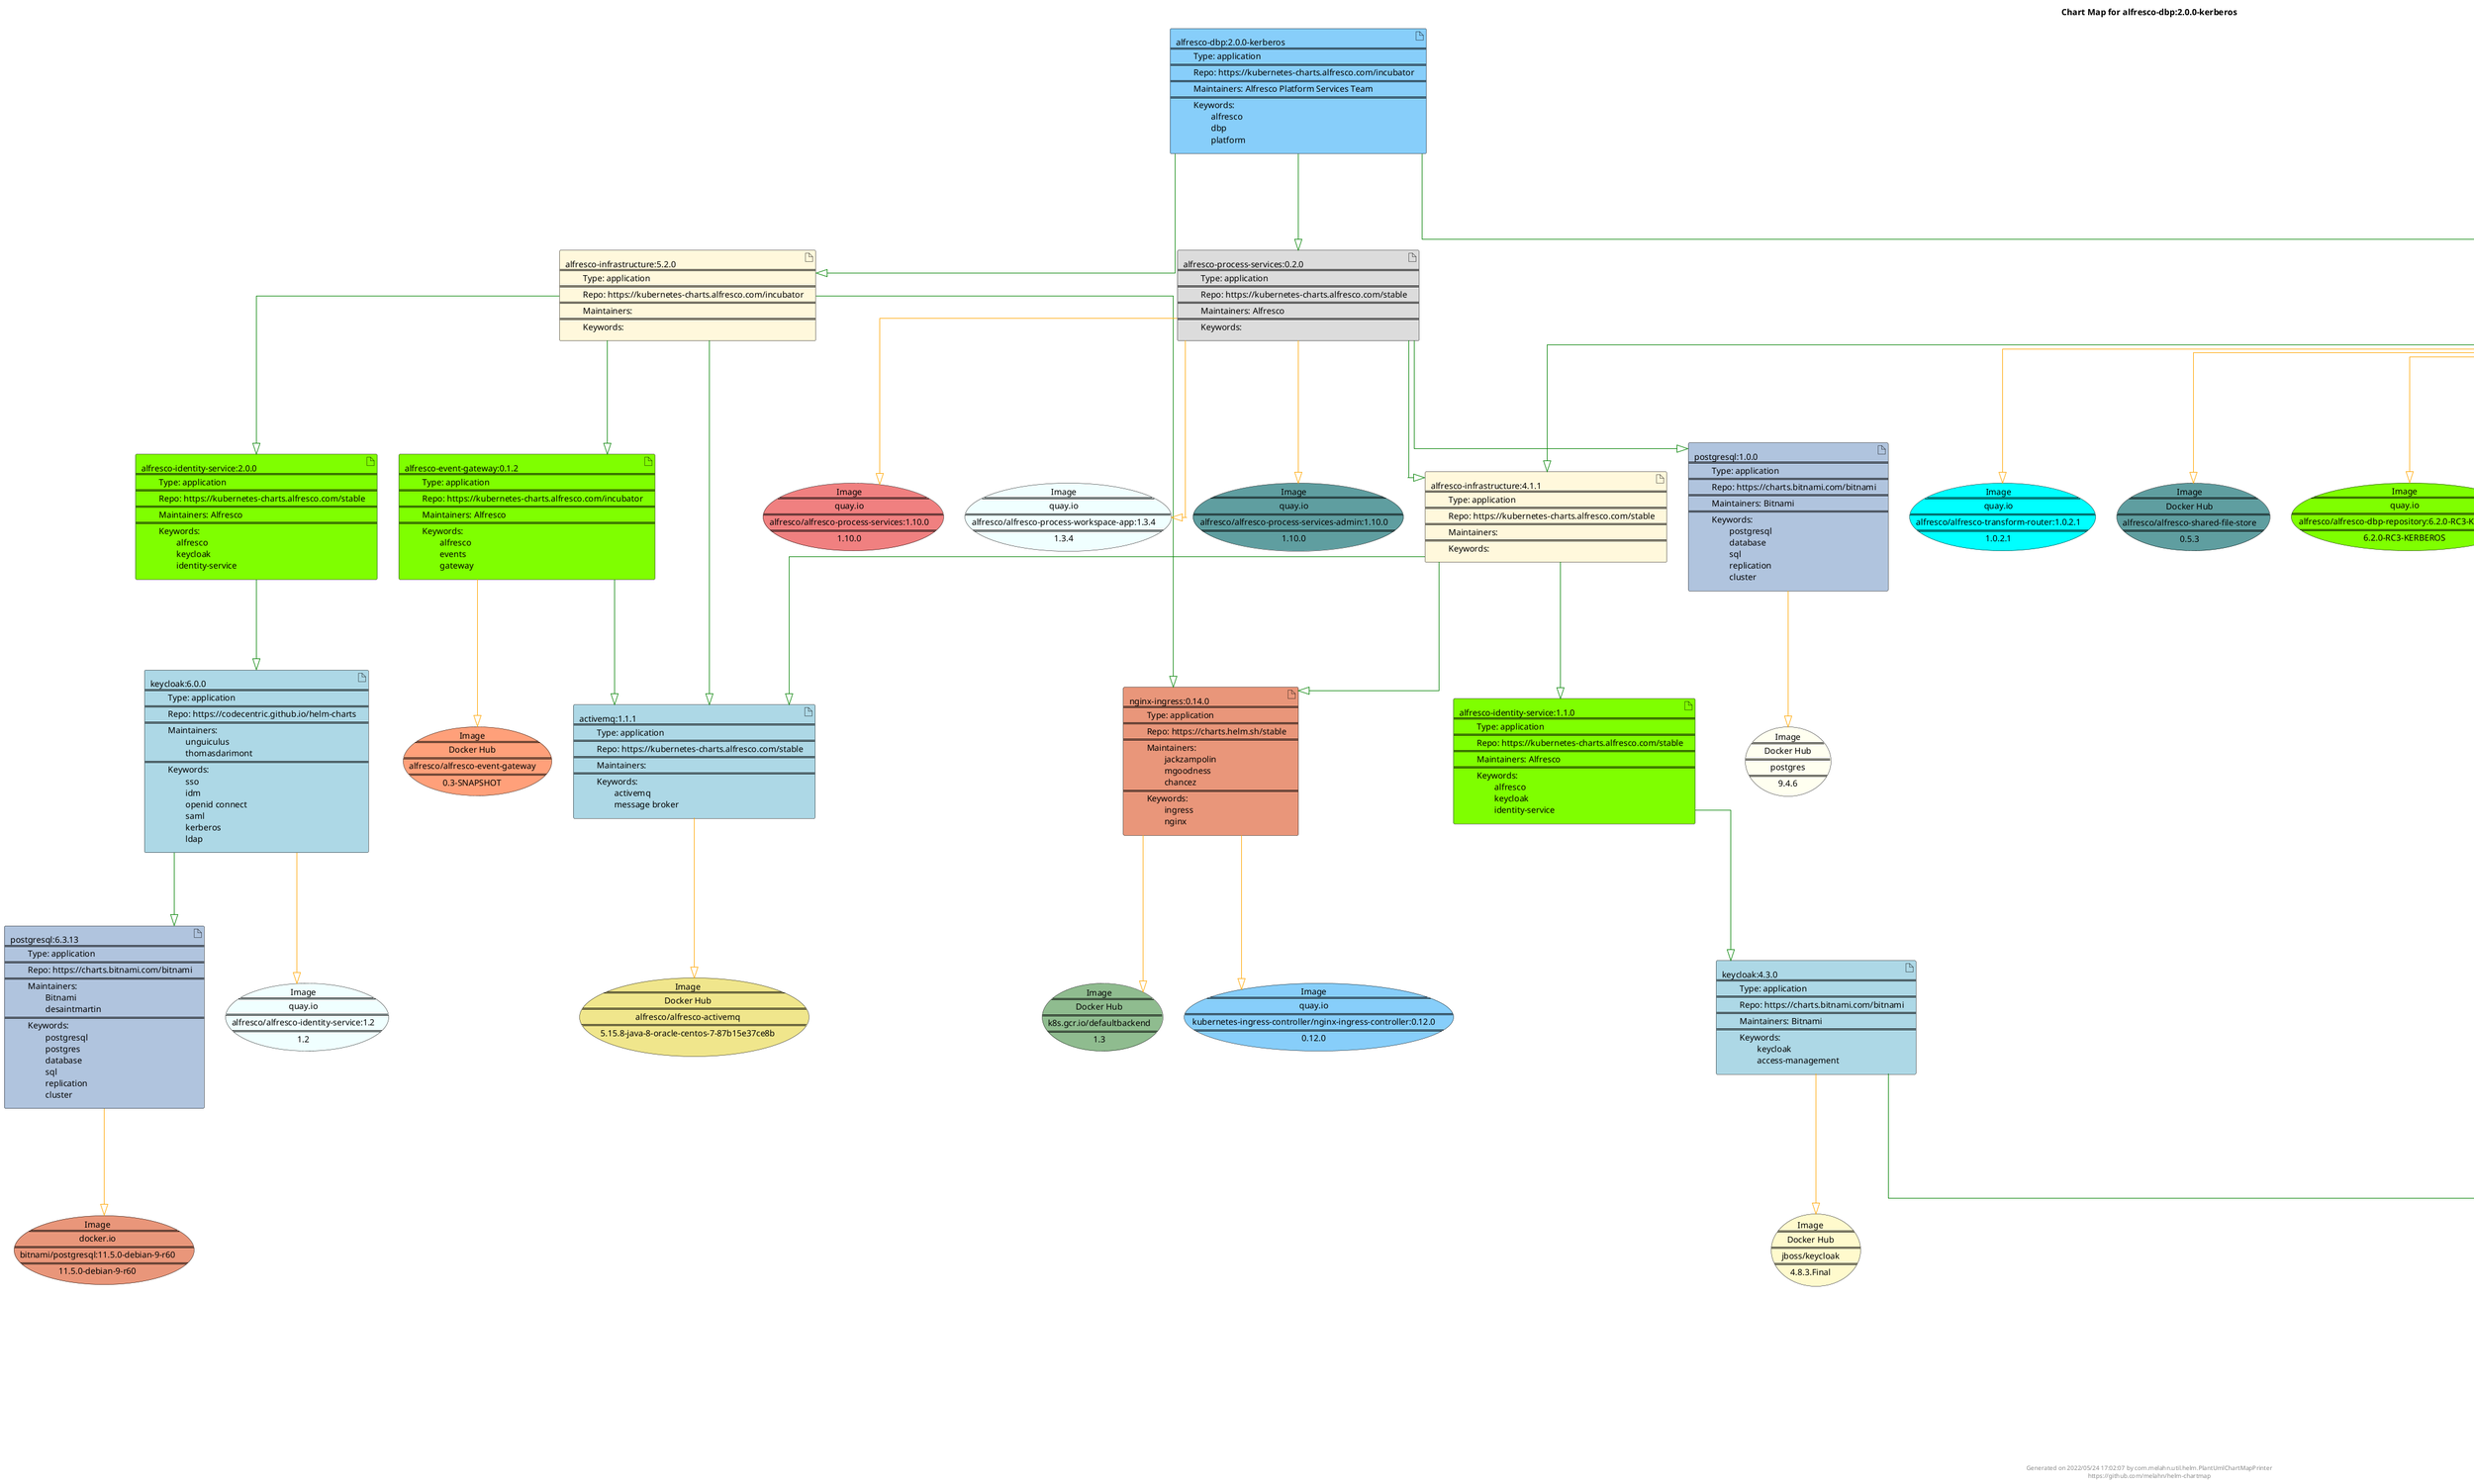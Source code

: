 @startuml
skinparam linetype ortho
skinparam backgroundColor white
skinparam usecaseBorderColor black
skinparam usecaseArrowColor LightSlateGray
skinparam artifactBorderColor black
skinparam artifactArrowColor LightSlateGray

title Chart Map for alfresco-dbp:2.0.0-kerberos

'There are 19 referenced Helm Charts
artifact "postgresql:0.9.3\n====\n\tType: application\n====\n\tRepo: https://charts.helm.sh/stable\n====\n\tMaintainers: databus23\n====\n\tKeywords: \n\t\tpostgresql\n\t\tpostgres\n\t\tdatabase\n\t\tsql" as postgresql_0_9_3 #LightSteelBlue
artifact "alfresco-process-services:0.2.0\n====\n\tType: application\n====\n\tRepo: https://kubernetes-charts.alfresco.com/stable\n====\n\tMaintainers: Alfresco\n====\n\tKeywords: " as alfresco_process_services_0_2_0 #Gainsboro
artifact "alfresco-sync-service:1.1.1\n====\n\tType: application\n====\n\tRepo: https://kubernetes-charts.alfresco.com/stable\n====\n\tMaintainers: Alfresco Apps Repo Team\n====\n\tKeywords: \n\t\tsyncservice\n\t\talfresco\n\t\tapplication" as alfresco_sync_service_1_1_1 #CadetBlue
artifact "alfresco-event-gateway:0.1.2\n====\n\tType: application\n====\n\tRepo: https://kubernetes-charts.alfresco.com/incubator\n====\n\tMaintainers: Alfresco\n====\n\tKeywords: \n\t\talfresco\n\t\tevents\n\t\tgateway" as alfresco_event_gateway_0_1_2 #Chartreuse
artifact "keycloak:6.0.0\n====\n\tType: application\n====\n\tRepo: https://codecentric.github.io/helm-charts\n====\n\tMaintainers: \n\t\tunguiculus\n\t\tthomasdarimont\n====\n\tKeywords: \n\t\tsso\n\t\tidm\n\t\topenid connect\n\t\tsaml\n\t\tkerberos\n\t\tldap" as keycloak_6_0_0 #LightBlue
artifact "alfresco-identity-service:2.0.0\n====\n\tType: application\n====\n\tRepo: https://kubernetes-charts.alfresco.com/stable\n====\n\tMaintainers: Alfresco\n====\n\tKeywords: \n\t\talfresco\n\t\tkeycloak\n\t\tidentity-service" as alfresco_identity_service_2_0_0 #Chartreuse
artifact "alfresco-identity-service:1.1.0\n====\n\tType: application\n====\n\tRepo: https://kubernetes-charts.alfresco.com/stable\n====\n\tMaintainers: Alfresco\n====\n\tKeywords: \n\t\talfresco\n\t\tkeycloak\n\t\tidentity-service" as alfresco_identity_service_1_1_0 #Chartreuse
artifact "alfresco-dbp:2.0.0-kerberos\n====\n\tType: application\n====\n\tRepo: https://kubernetes-charts.alfresco.com/incubator\n====\n\tMaintainers: Alfresco Platform Services Team\n====\n\tKeywords: \n\t\talfresco\n\t\tdbp\n\t\tplatform" as alfresco_dbp_2_0_0_kerberos #LightSkyBlue
artifact "alfresco-digital-workspace:2.0.0\n====\n\tType: application\n====\n\tRepo: https://kubernetes-charts.alfresco.com/stable\n====\n\tMaintainers: \n====\n\tKeywords: \n\t\talfresco\n\t\tdigital workskspace" as alfresco_digital_workspace_2_0_0 #DodgerBlue
artifact "activemq:1.1.1\n====\n\tType: application\n====\n\tRepo: https://kubernetes-charts.alfresco.com/stable\n====\n\tMaintainers: \n====\n\tKeywords: \n\t\tactivemq\n\t\tmessage broker" as activemq_1_1_1 #LightBlue
artifact "postgresql:6.3.13\n====\n\tType: application\n====\n\tRepo: https://charts.bitnami.com/bitnami\n====\n\tMaintainers: \n\t\tBitnami\n\t\tdesaintmartin\n====\n\tKeywords: \n\t\tpostgresql\n\t\tpostgres\n\t\tdatabase\n\t\tsql\n\t\treplication\n\t\tcluster" as postgresql_6_3_13 #LightSteelBlue
artifact "alfresco-infrastructure:4.1.1\n====\n\tType: application\n====\n\tRepo: https://kubernetes-charts.alfresco.com/stable\n====\n\tMaintainers: \n====\n\tKeywords: " as alfresco_infrastructure_4_1_1 #Cornsilk
artifact "postgresql:0.15.0\n====\n\tType: application\n====\n\tRepo: https://charts.helm.sh/stable\n====\n\tMaintainers: databus23\n====\n\tKeywords: \n\t\tpostgresql\n\t\tpostgres\n\t\tdatabase\n\t\tsql" as postgresql_0_15_0 #LightSteelBlue
artifact "alfresco-search:1.0.1\n====\n\tType: application\n====\n\tRepo: https://kubernetes-charts.alfresco.com/stable\n====\n\tMaintainers: \n====\n\tKeywords: \n\t\tsearch\n\t\tsearch services\n\t\talfresco search services\n\t\tinsight\n\t\tinsight engine\n\t\talfresco insight engine" as alfresco_search_1_0_1 #GhostWhite
artifact "alfresco-infrastructure:5.2.0\n====\n\tType: application\n====\n\tRepo: https://kubernetes-charts.alfresco.com/incubator\n====\n\tMaintainers: \n====\n\tKeywords: " as alfresco_infrastructure_5_2_0 #Cornsilk
artifact "postgresql:1.0.0\n====\n\tType: application\n====\n\tRepo: https://charts.bitnami.com/bitnami\n====\n\tMaintainers: Bitnami\n====\n\tKeywords: \n\t\tpostgresql\n\t\tdatabase\n\t\tsql\n\t\treplication\n\t\tcluster" as postgresql_1_0_0 #LightSteelBlue
artifact "alfresco-content-services:2.1.3-kerberosFix\n====\n\tType: application\n====\n\tRepo: https://kubernetes-charts.alfresco.com/incubator\n====\n\tMaintainers: \n====\n\tKeywords: \n\t\tcontent\n\t\tcontent services\n\t\talfresco\n\t\talfresco content services" as alfresco_content_services_2_1_3_kerberosFix #Gainsboro
artifact "nginx-ingress:0.14.0\n====\n\tType: application\n====\n\tRepo: https://charts.helm.sh/stable\n====\n\tMaintainers: \n\t\tjackzampolin\n\t\tmgoodness\n\t\tchancez\n====\n\tKeywords: \n\t\tingress\n\t\tnginx" as nginx_ingress_0_14_0 #DarkSalmon
artifact "keycloak:4.3.0\n====\n\tType: application\n====\n\tRepo: https://charts.bitnami.com/bitnami\n====\n\tMaintainers: Bitnami\n====\n\tKeywords: \n\t\tkeycloak\n\t\taccess-management" as keycloak_4_3_0 #LightBlue

'There are 24 referenced Docker Images
usecase "Image\n====\nquay.io\n====\nalfresco/alfresco-digital-workspace:1.2.0\n====\n1.2.0" as quay_io_alfresco_alfresco_digital_workspace_1_2_0 #FloralWhite
usecase "Image\n====\nDocker Hub\n====\npostgres\n====\n11.4" as postgres_11_4 #Ivory
usecase "Image\n====\nDocker Hub\n====\npostgres\n====\n10.1" as postgres_10_1 #Ivory
usecase "Image\n====\nquay.io\n====\nalfresco/alfresco-transform-router:1.0.2.1\n====\n1.0.2.1" as quay_io_alfresco_alfresco_transform_router_1_0_2_1 #Aqua
usecase "Image\n====\nquay.io\n====\nalfresco/alfresco-process-services-admin:1.10.0\n====\n1.10.0" as quay_io_alfresco_alfresco_process_services_admin_1_10_0 #CadetBlue
usecase "Image\n====\nDocker Hub\n====\npostgres\n====\n9.4.6" as postgres_9_4_6 #Ivory
usecase "Image\n====\nDocker Hub\n====\nalfresco/alfresco-shared-file-store\n====\n0.5.3" as alfresco_alfresco_shared_file_store_0_5_3 #CadetBlue
usecase "Image\n====\nDocker Hub\n====\nalfresco/alfresco-event-gateway\n====\n0.3-SNAPSHOT" as alfresco_alfresco_event_gateway_0_3_SNAPSHOT #LightSalmon
usecase "Image\n====\nquay.io\n====\nkubernetes-ingress-controller/nginx-ingress-controller:0.12.0\n====\n0.12.0" as quay_io_kubernetes_ingress_controller_nginx_ingress_controller_0_12_0 #LightSkyBlue
usecase "Image\n====\nquay.io\n====\nalfresco/alfresco-dbp-repository:6.2.0-RC3-KERBEROS\n====\n6.2.0-RC3-KERBEROS" as quay_io_alfresco_alfresco_dbp_repository_6_2_0_RC3_KERBEROS #Chartreuse
usecase "Image\n====\ndocker.io\n====\nbitnami/postgresql:11.5.0-debian-9-r60\n====\n11.5.0-debian-9-r60" as docker_io_bitnami_postgresql_11_5_0_debian_9_r60 #DarkSalmon
usecase "Image\n====\nquay.io\n====\nalfresco/alfresco-process-services:1.10.0\n====\n1.10.0" as quay_io_alfresco_alfresco_process_services_1_10_0 #LightCoral
usecase "Image\n====\nDocker Hub\n====\nalfresco/alfresco-activemq\n====\n5.15.8-java-8-oracle-centos-7-87b15e37ce8b" as alfresco_alfresco_activemq_5_15_8_java_8_oracle_centos_7_87b15e37ce8b #Khaki
usecase "Image\n====\nquay.io\n====\nalfresco/alfresco-process-workspace-app:1.3.4\n====\n1.3.4" as quay_io_alfresco_alfresco_process_workspace_app_1_3_4 #Azure
usecase "Image\n====\nquay.io\n====\nalfresco/alfresco-dbp-share:6.2.0-RC4-KERBEROS\n====\n6.2.0-RC4-KERBEROS" as quay_io_alfresco_alfresco_dbp_share_6_2_0_RC4_KERBEROS #LightSkyBlue
usecase "Image\n====\nquay.io\n====\nalfresco/alfresco-pdf-renderer:2.0.17\n====\n2.0.17" as quay_io_alfresco_alfresco_pdf_renderer_2_0_17 #GoldenRod
usecase "Image\n====\nquay.io\n====\nalfresco/service-sync:3.1.2\n====\n3.1.2" as quay_io_alfresco_service_sync_3_1_2 #LightPink
usecase "Image\n====\nDocker Hub\n====\njboss/keycloak\n====\n4.8.3.Final" as jboss_keycloak_4_8_3_Final #LemonChiffon
usecase "Image\n====\nquay.io\n====\nalfresco/alfresco-imagemagick:2.0.17\n====\n2.0.17" as quay_io_alfresco_alfresco_imagemagick_2_0_17 #Cyan
usecase "Image\n====\nDocker Hub\n====\nk8s.gcr.io/defaultbackend\n====\n1.3" as k8s_gcr_io_defaultbackend_1_3 #DarkSeaGreen
usecase "Image\n====\nDocker Hub\n====\nalfresco/alfresco-search-services\n====\n1.4.0" as alfresco_alfresco_search_services_1_4_0 #Coral
usecase "Image\n====\nquay.io\n====\nalfresco/alfresco-tika:2.0.17\n====\n2.0.17" as quay_io_alfresco_alfresco_tika_2_0_17 #Khaki
usecase "Image\n====\nquay.io\n====\nalfresco/alfresco-libreoffice:2.0.17\n====\n2.0.17" as quay_io_alfresco_alfresco_libreoffice_2_0_17 #Khaki
usecase "Image\n====\nquay.io\n====\nalfresco/alfresco-identity-service:1.2\n====\n1.2" as quay_io_alfresco_alfresco_identity_service_1_2 #Azure

'Chart Dependencies
alfresco_dbp_2_0_0_kerberos--[#green]-|>alfresco_content_services_2_1_3_kerberosFix
alfresco_content_services_2_1_3_kerberosFix--[#green]-|>alfresco_search_1_0_1
alfresco_content_services_2_1_3_kerberosFix--[#green]-|>alfresco_infrastructure_4_1_1
alfresco_infrastructure_4_1_1--[#green]-|>activemq_1_1_1
alfresco_infrastructure_4_1_1--[#green]-|>alfresco_identity_service_1_1_0
alfresco_identity_service_1_1_0--[#green]-|>keycloak_4_3_0
keycloak_4_3_0--[#green]-|>postgresql_0_15_0
alfresco_infrastructure_4_1_1--[#green]-|>nginx_ingress_0_14_0
alfresco_content_services_2_1_3_kerberosFix--[#green]-|>alfresco_digital_workspace_2_0_0
alfresco_content_services_2_1_3_kerberosFix--[#green]-|>postgresql_0_9_3
alfresco_content_services_2_1_3_kerberosFix--[#green]-|>alfresco_sync_service_1_1_1
alfresco_sync_service_1_1_1--[#green]-|>postgresql_0_9_3
alfresco_dbp_2_0_0_kerberos--[#green]-|>alfresco_infrastructure_5_2_0
alfresco_infrastructure_5_2_0--[#green]-|>activemq_1_1_1
alfresco_infrastructure_5_2_0--[#green]-|>alfresco_event_gateway_0_1_2
alfresco_event_gateway_0_1_2--[#green]-|>activemq_1_1_1
alfresco_infrastructure_5_2_0--[#green]-|>alfresco_identity_service_2_0_0
alfresco_identity_service_2_0_0--[#green]-|>keycloak_6_0_0
keycloak_6_0_0--[#green]-|>postgresql_6_3_13
alfresco_infrastructure_5_2_0--[#green]-|>nginx_ingress_0_14_0
alfresco_dbp_2_0_0_kerberos--[#green]-|>alfresco_process_services_0_2_0
alfresco_process_services_0_2_0--[#green]-|>postgresql_1_0_0
alfresco_process_services_0_2_0--[#green]-|>alfresco_infrastructure_4_1_1
postgresql_0_9_3--[#orange]-|>postgres_11_4
postgresql_0_9_3--[#orange]-|>postgres_10_1
alfresco_process_services_0_2_0--[#orange]-|>quay_io_alfresco_alfresco_process_services_admin_1_10_0
alfresco_process_services_0_2_0--[#orange]-|>quay_io_alfresco_alfresco_process_services_1_10_0
alfresco_process_services_0_2_0--[#orange]-|>quay_io_alfresco_alfresco_process_workspace_app_1_3_4
alfresco_sync_service_1_1_1--[#orange]-|>quay_io_alfresco_service_sync_3_1_2
alfresco_event_gateway_0_1_2--[#orange]-|>alfresco_alfresco_event_gateway_0_3_SNAPSHOT
keycloak_6_0_0--[#orange]-|>quay_io_alfresco_alfresco_identity_service_1_2
alfresco_digital_workspace_2_0_0--[#orange]-|>quay_io_alfresco_alfresco_digital_workspace_1_2_0
activemq_1_1_1--[#orange]-|>alfresco_alfresco_activemq_5_15_8_java_8_oracle_centos_7_87b15e37ce8b
postgresql_6_3_13--[#orange]-|>docker_io_bitnami_postgresql_11_5_0_debian_9_r60
postgresql_0_15_0--[#orange]-|>postgres_10_1
alfresco_search_1_0_1--[#orange]-|>alfresco_alfresco_search_services_1_4_0
postgresql_1_0_0--[#orange]-|>postgres_9_4_6
alfresco_content_services_2_1_3_kerberosFix--[#orange]-|>quay_io_alfresco_alfresco_dbp_share_6_2_0_RC4_KERBEROS
alfresco_content_services_2_1_3_kerberosFix--[#orange]-|>quay_io_alfresco_alfresco_tika_2_0_17
alfresco_content_services_2_1_3_kerberosFix--[#orange]-|>quay_io_alfresco_alfresco_pdf_renderer_2_0_17
alfresco_content_services_2_1_3_kerberosFix--[#orange]-|>alfresco_alfresco_shared_file_store_0_5_3
alfresco_content_services_2_1_3_kerberosFix--[#orange]-|>quay_io_alfresco_alfresco_dbp_repository_6_2_0_RC3_KERBEROS
alfresco_content_services_2_1_3_kerberosFix--[#orange]-|>quay_io_alfresco_alfresco_transform_router_1_0_2_1
alfresco_content_services_2_1_3_kerberosFix--[#orange]-|>quay_io_alfresco_alfresco_imagemagick_2_0_17
alfresco_content_services_2_1_3_kerberosFix--[#orange]-|>quay_io_alfresco_alfresco_libreoffice_2_0_17
nginx_ingress_0_14_0--[#orange]-|>k8s_gcr_io_defaultbackend_1_3
nginx_ingress_0_14_0--[#orange]-|>quay_io_kubernetes_ingress_controller_nginx_ingress_controller_0_12_0
keycloak_4_3_0--[#orange]-|>jboss_keycloak_4_8_3_Final

center footer Generated on 2022/05/24 17:02:07 by com.melahn.util.helm.PlantUmlChartMapPrinter\nhttps://github.com/melahn/helm-chartmap
@enduml
